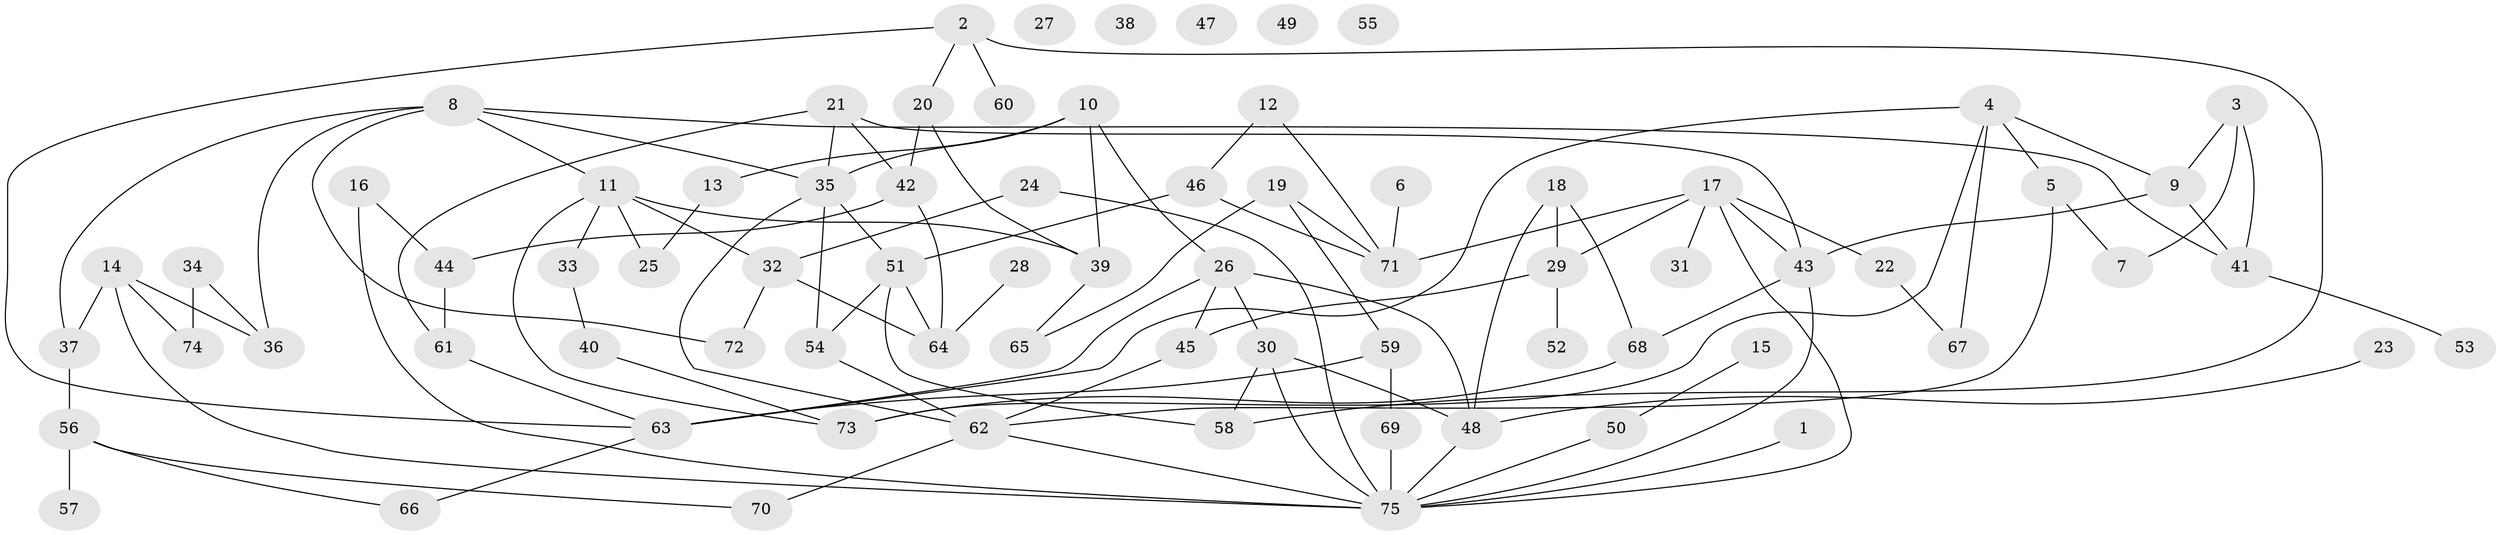 // Generated by graph-tools (version 1.1) at 2025/38/03/09/25 04:38:55]
// undirected, 75 vertices, 112 edges
graph export_dot {
graph [start="1"]
  node [color=gray90,style=filled];
  1;
  2;
  3;
  4;
  5;
  6;
  7;
  8;
  9;
  10;
  11;
  12;
  13;
  14;
  15;
  16;
  17;
  18;
  19;
  20;
  21;
  22;
  23;
  24;
  25;
  26;
  27;
  28;
  29;
  30;
  31;
  32;
  33;
  34;
  35;
  36;
  37;
  38;
  39;
  40;
  41;
  42;
  43;
  44;
  45;
  46;
  47;
  48;
  49;
  50;
  51;
  52;
  53;
  54;
  55;
  56;
  57;
  58;
  59;
  60;
  61;
  62;
  63;
  64;
  65;
  66;
  67;
  68;
  69;
  70;
  71;
  72;
  73;
  74;
  75;
  1 -- 75;
  2 -- 20;
  2 -- 58;
  2 -- 60;
  2 -- 63;
  3 -- 7;
  3 -- 9;
  3 -- 41;
  4 -- 5;
  4 -- 9;
  4 -- 63;
  4 -- 67;
  4 -- 73;
  5 -- 7;
  5 -- 62;
  6 -- 71;
  8 -- 11;
  8 -- 35;
  8 -- 36;
  8 -- 37;
  8 -- 41;
  8 -- 72;
  9 -- 41;
  9 -- 43;
  10 -- 13;
  10 -- 26;
  10 -- 35;
  10 -- 39;
  11 -- 25;
  11 -- 32;
  11 -- 33;
  11 -- 39;
  11 -- 73;
  12 -- 46;
  12 -- 71;
  13 -- 25;
  14 -- 36;
  14 -- 37;
  14 -- 74;
  14 -- 75;
  15 -- 50;
  16 -- 44;
  16 -- 75;
  17 -- 22;
  17 -- 29;
  17 -- 31;
  17 -- 43;
  17 -- 71;
  17 -- 75;
  18 -- 29;
  18 -- 48;
  18 -- 68;
  19 -- 59;
  19 -- 65;
  19 -- 71;
  20 -- 39;
  20 -- 42;
  21 -- 35;
  21 -- 42;
  21 -- 43;
  21 -- 61;
  22 -- 67;
  23 -- 48;
  24 -- 32;
  24 -- 75;
  26 -- 30;
  26 -- 45;
  26 -- 48;
  26 -- 63;
  28 -- 64;
  29 -- 45;
  29 -- 52;
  30 -- 48;
  30 -- 58;
  30 -- 75;
  32 -- 64;
  32 -- 72;
  33 -- 40;
  34 -- 36;
  34 -- 74;
  35 -- 51;
  35 -- 54;
  35 -- 62;
  37 -- 56;
  39 -- 65;
  40 -- 73;
  41 -- 53;
  42 -- 44;
  42 -- 64;
  43 -- 68;
  43 -- 75;
  44 -- 61;
  45 -- 62;
  46 -- 51;
  46 -- 71;
  48 -- 75;
  50 -- 75;
  51 -- 54;
  51 -- 58;
  51 -- 64;
  54 -- 62;
  56 -- 57;
  56 -- 66;
  56 -- 70;
  59 -- 63;
  59 -- 69;
  61 -- 63;
  62 -- 70;
  62 -- 75;
  63 -- 66;
  68 -- 73;
  69 -- 75;
}
